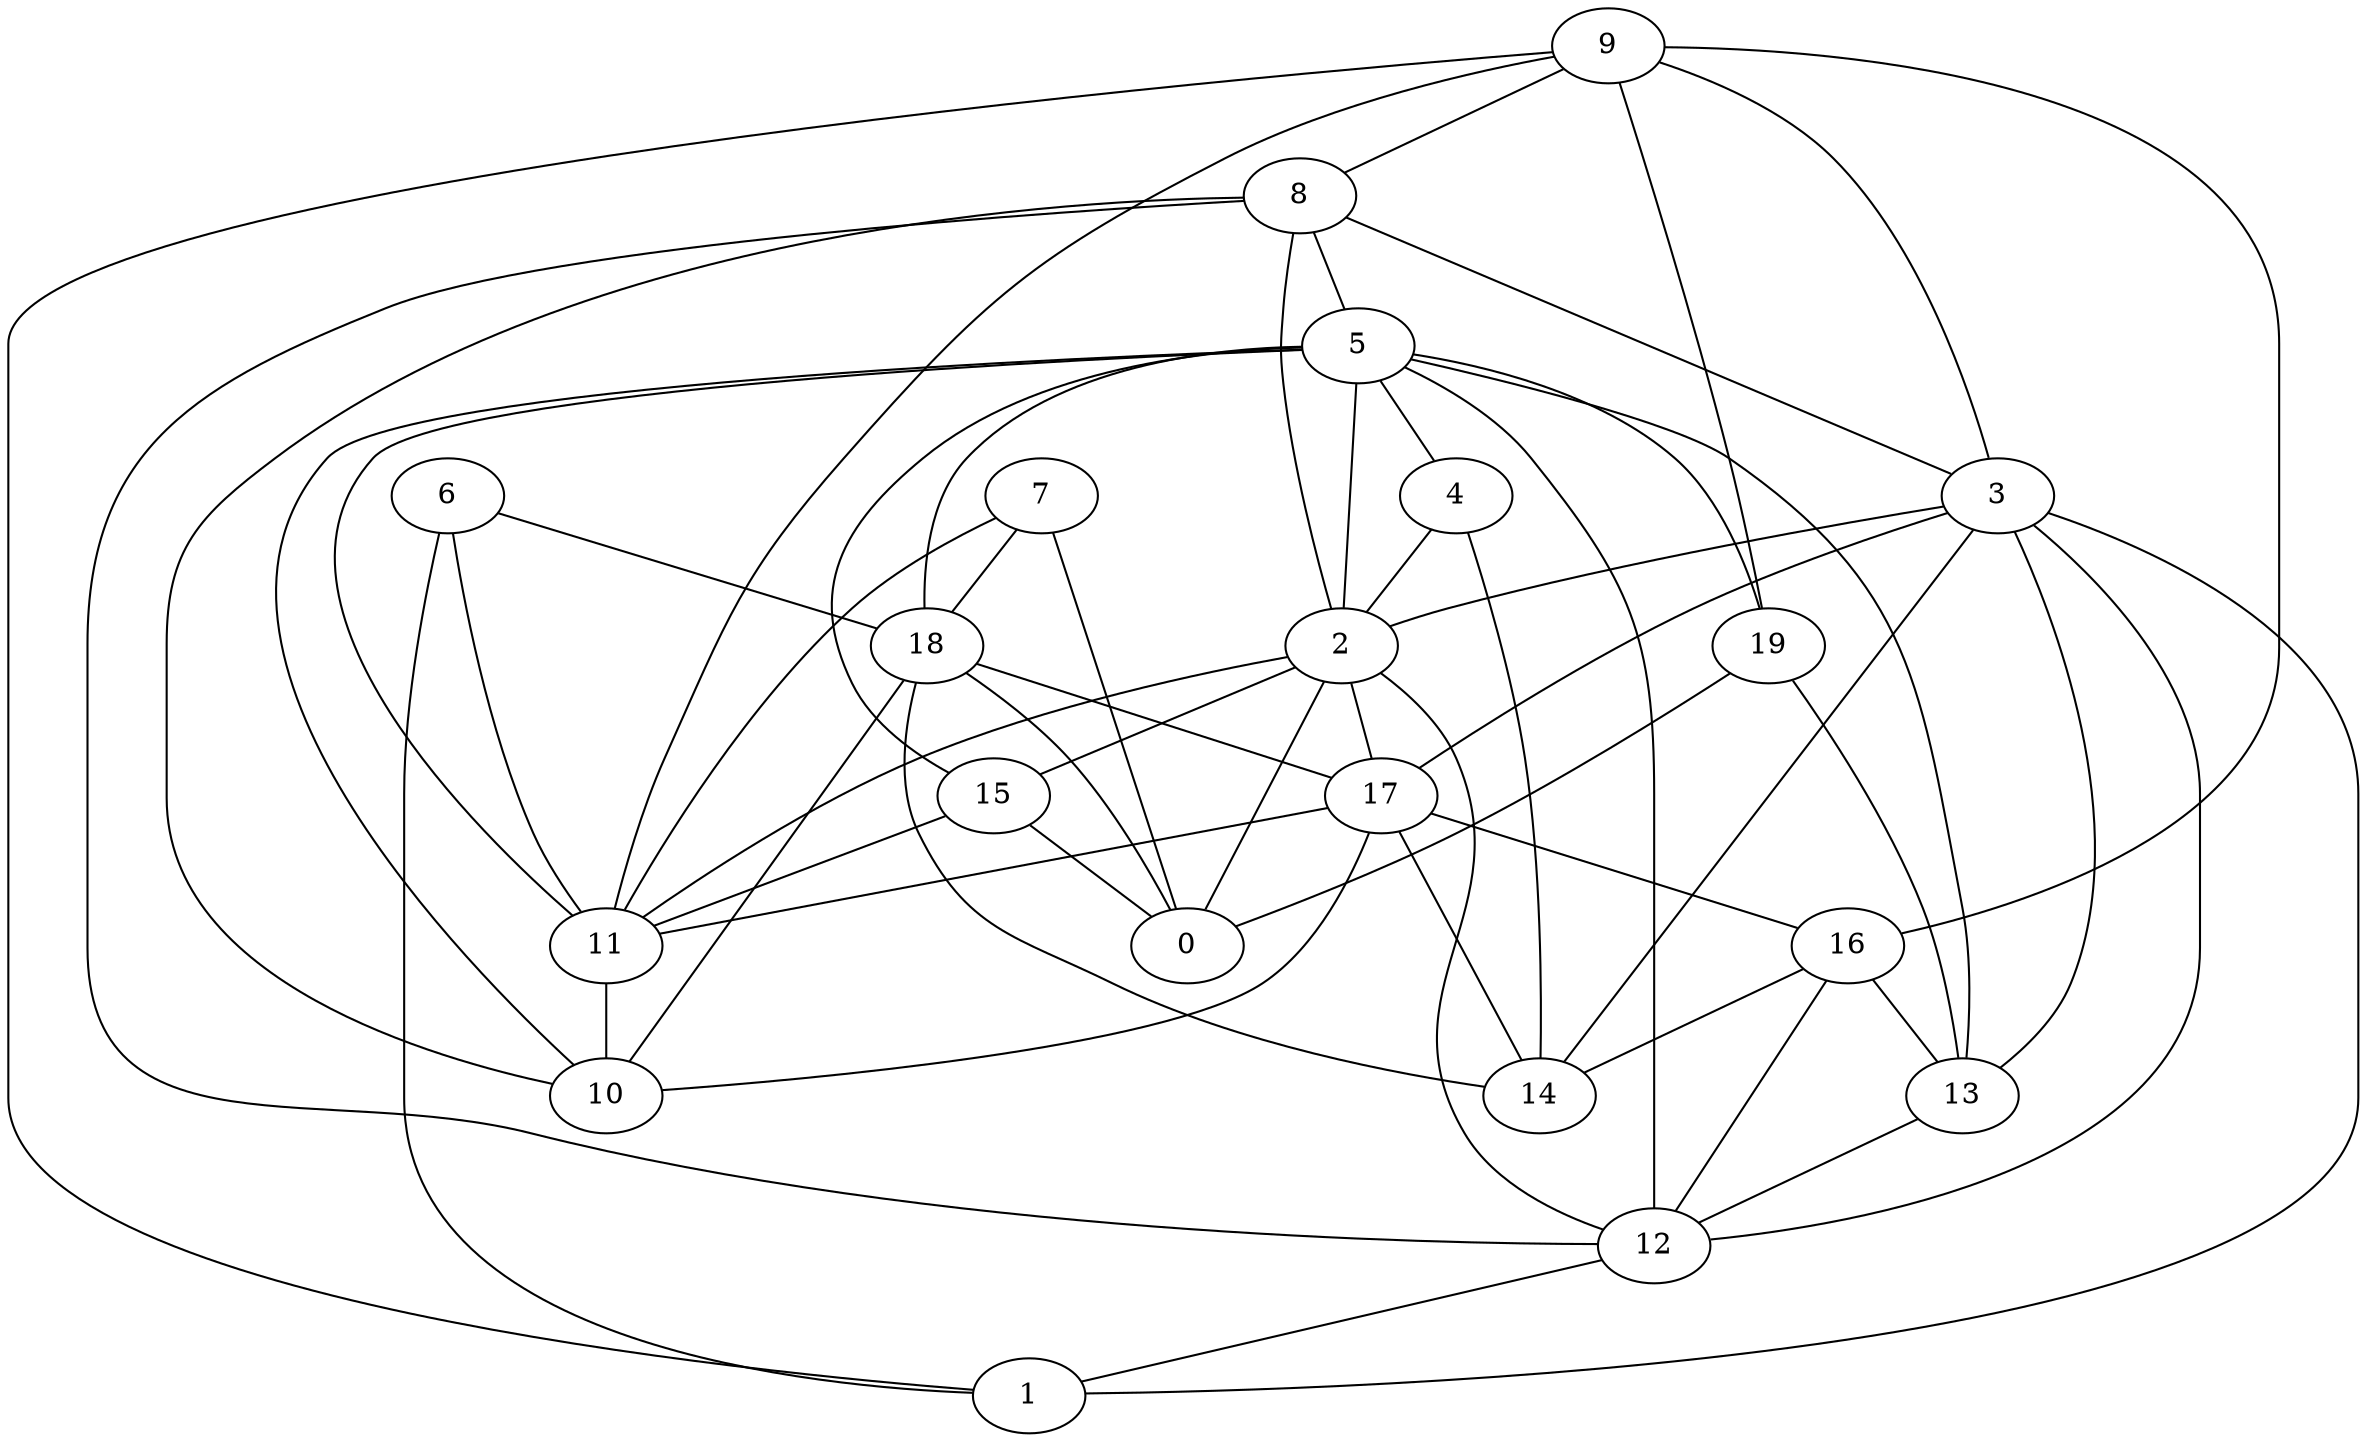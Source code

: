 digraph GG_graph {

subgraph G_graph {
edge [color = black]
"12" -> "1" [dir = none]
"8" -> "10" [dir = none]
"8" -> "2" [dir = none]
"8" -> "5" [dir = none]
"8" -> "3" [dir = none]
"8" -> "12" [dir = none]
"13" -> "12" [dir = none]
"15" -> "11" [dir = none]
"15" -> "0" [dir = none]
"4" -> "14" [dir = none]
"4" -> "2" [dir = none]
"16" -> "12" [dir = none]
"16" -> "13" [dir = none]
"16" -> "14" [dir = none]
"3" -> "17" [dir = none]
"3" -> "12" [dir = none]
"3" -> "2" [dir = none]
"3" -> "1" [dir = none]
"3" -> "14" [dir = none]
"3" -> "13" [dir = none]
"5" -> "12" [dir = none]
"5" -> "13" [dir = none]
"5" -> "2" [dir = none]
"5" -> "19" [dir = none]
"5" -> "11" [dir = none]
"5" -> "15" [dir = none]
"5" -> "10" [dir = none]
"5" -> "18" [dir = none]
"5" -> "4" [dir = none]
"7" -> "11" [dir = none]
"7" -> "0" [dir = none]
"7" -> "18" [dir = none]
"17" -> "14" [dir = none]
"17" -> "16" [dir = none]
"17" -> "11" [dir = none]
"17" -> "10" [dir = none]
"9" -> "19" [dir = none]
"9" -> "8" [dir = none]
"9" -> "16" [dir = none]
"9" -> "1" [dir = none]
"9" -> "3" [dir = none]
"9" -> "11" [dir = none]
"2" -> "12" [dir = none]
"2" -> "11" [dir = none]
"2" -> "17" [dir = none]
"2" -> "15" [dir = none]
"2" -> "0" [dir = none]
"19" -> "0" [dir = none]
"19" -> "13" [dir = none]
"6" -> "11" [dir = none]
"6" -> "18" [dir = none]
"6" -> "1" [dir = none]
"18" -> "17" [dir = none]
"18" -> "14" [dir = none]
"18" -> "0" [dir = none]
"18" -> "10" [dir = none]
"11" -> "10" [dir = none]
}

}
